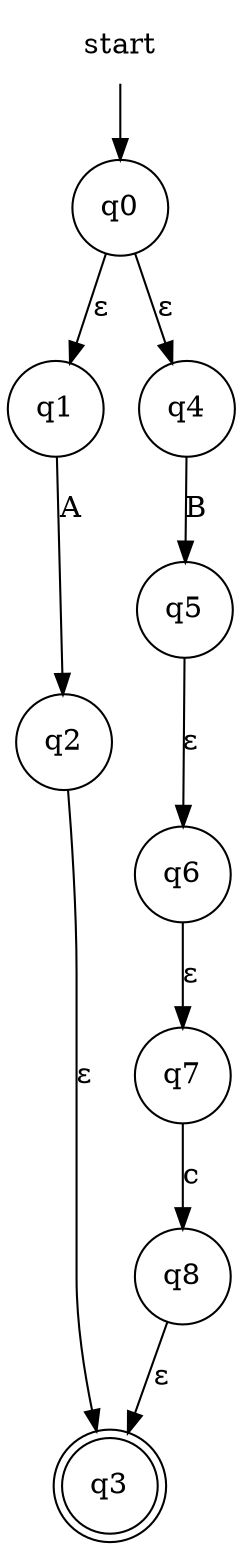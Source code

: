 digraph automaton {
    node [shape=none]; start;
    node [shape=doublecircle]; "q3";
    node [shape=circle];
    start -> "q0";
    "q0" -> "q1" [label="&epsilon;"];
    "q0" -> "q4" [label="&epsilon;"];
    "q1" -> "q2" [label="A"];
    "q2" -> "q3" [label="&epsilon;"];
    "q4" -> "q5" [label="B"];
    "q5" -> "q6" [label="&epsilon;"];
    "q6" -> "q7" [label="&epsilon;"];
    "q7" -> "q8" [label="c"];
    "q8" -> "q3" [label="&epsilon;"];
}
